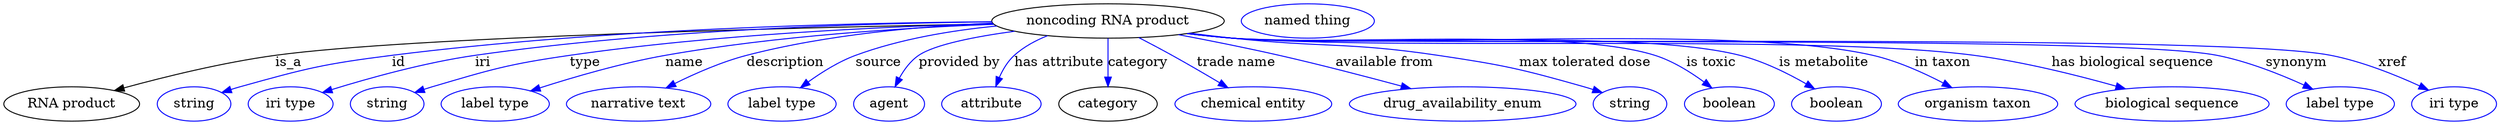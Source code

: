 digraph {
	graph [bb="0,0,2602,123"];
	node [label="\N"];
	"noncoding RNA product"	[height=0.5,
		label="noncoding RNA product",
		pos="1152.8,105",
		width=3.3761];
	"RNA product"	[height=0.5,
		pos="70.844,18",
		width=1.9679];
	"noncoding RNA product" -> "RNA product"	[label=is_a,
		lp="296.84,61.5",
		pos="e,115.45,32.154 1032.7,102.01 828.98,98.156 424,88.304 282.84,69 228.56,61.576 167.82,46.54 125.31,34.886"];
	id	[color=blue,
		height=0.5,
		label=string,
		pos="197.84,18",
		width=1.0652];
	"noncoding RNA product" -> id	[color=blue,
		label=id,
		lp="411.84,61.5",
		pos="e,226.83,29.979 1031.2,104.19 882.77,103.07 624.43,96.748 404.84,69 333.24,59.952 315.35,55.425 245.84,36 242.74,35.132 239.54,34.165 \
236.34,33.146",
		style=solid];
	iri	[color=blue,
		height=0.5,
		label="iri type",
		pos="298.84,18",
		width=1.2277];
	"noncoding RNA product" -> iri	[color=blue,
		label=iri,
		lp="499.84,61.5",
		pos="e,332.2,30.049 1031.3,104.1 898.2,102.7 678.81,95.92 491.84,69 439.48,61.461 380.85,45.101 342.1,33.141",
		style=solid];
	type	[color=blue,
		height=0.5,
		label=string,
		pos="399.84,18",
		width=1.0652];
	"noncoding RNA product" -> type	[color=blue,
		label=type,
		lp="606.84,61.5",
		pos="e,428.49,29.989 1032.8,102.18 918.58,99.116 742.26,90.915 590.84,69 525.86,59.595 509.83,54.534 446.84,36 443.94,35.146 440.96,34.209 \
437.97,33.227",
		style=solid];
	name	[color=blue,
		height=0.5,
		label="label type",
		pos="512.84,18",
		width=1.5707];
	"noncoding RNA product" -> name	[color=blue,
		label=name,
		lp="710.84,61.5",
		pos="e,549.85,31.719 1033.3,101.44 939.58,97.87 806.1,89.346 690.84,69 645.48,60.992 595.04,46.25 559.47,34.84",
		style=solid];
	description	[color=blue,
		height=0.5,
		label="narrative text",
		pos="662.84,18",
		width=2.0943];
	"noncoding RNA product" -> description	[color=blue,
		label=description,
		lp="816.34,61.5",
		pos="e,691.64,34.87 1032.3,102.7 957.42,99.474 859.81,90.851 775.84,69 749.8,62.223 722.15,50.083 700.72,39.462",
		style=solid];
	source	[color=blue,
		height=0.5,
		label="label type",
		pos="812.84,18",
		width=1.5707];
	"noncoding RNA product" -> source	[color=blue,
		label=source,
		lp="913.84,61.5",
		pos="e,832.11,35.006 1036.6,99.633 989.85,95.05 936.18,86.13 889.84,69 872.14,62.455 854.34,51.266 840.32,41.13",
		style=solid];
	"provided by"	[color=blue,
		height=0.5,
		label=agent,
		pos="924.84,18",
		width=1.0291];
	"noncoding RNA product" -> "provided by"	[color=blue,
		label="provided by",
		lp="998.34,61.5",
		pos="e,931.1,36.035 1055.5,94.191 1014.5,88.553 972.52,80.306 955.84,69 947.19,63.129 940.49,53.953 935.58,45.055",
		style=solid];
	"has attribute"	[color=blue,
		height=0.5,
		label=attribute,
		pos="1031.8,18",
		width=1.4443];
	"noncoding RNA product" -> "has attribute"	[color=blue,
		label="has attribute",
		lp="1101.8,61.5",
		pos="e,1036.1,36.353 1089.1,89.568 1076.7,84.579 1064.6,77.906 1054.8,69 1048.1,62.786 1043.1,54.17 1039.6,45.84",
		style=solid];
	category	[height=0.5,
		pos="1152.8,18",
		width=1.4263];
	"noncoding RNA product" -> category	[color=blue,
		label=category,
		lp="1184.3,61.5",
		pos="e,1152.8,36.175 1152.8,86.799 1152.8,75.163 1152.8,59.548 1152.8,46.237",
		style=solid];
	"trade name"	[color=blue,
		height=0.5,
		label="chemical entity",
		pos="1303.8,18",
		width=2.2748];
	"noncoding RNA product" -> "trade name"	[color=blue,
		label="trade name",
		lp="1286.8,61.5",
		pos="e,1277.6,35.143 1185.1,87.624 1196.2,81.867 1208.6,75.269 1219.8,69 1236,59.957 1253.7,49.52 1268.7,40.529",
		style=solid];
	"available from"	[color=blue,
		height=0.5,
		label=drug_availability_enum,
		pos="1521.8,18",
		width=3.2858];
	"noncoding RNA product" -> "available from"	[color=blue,
		label="available from",
		lp="1441.3,61.5",
		pos="e,1468,34.151 1226.7,90.671 1259,84.54 1297.4,76.884 1331.8,69 1374.1,59.322 1421.2,46.935 1457.9,36.911",
		style=solid];
	"max tolerated dose"	[color=blue,
		height=0.5,
		label=string,
		pos="1696.8,18",
		width=1.0652];
	"noncoding RNA product" -> "max tolerated dose"	[color=blue,
		label="max tolerated dose",
		lp="1650.8,61.5",
		pos="e,1667.8,29.935 1238.8,92.193 1253.5,90.338 1268.6,88.531 1282.8,87 1377.7,76.809 1402.5,83.155 1496.8,69 1565.2,58.748 1582.4,54.911 \
1648.8,36 1651.9,35.117 1655.1,34.141 1658.3,33.115",
		style=solid];
	"is toxic"	[color=blue,
		height=0.5,
		label=boolean,
		pos="1799.8,18",
		width=1.2999];
	"noncoding RNA product" -> "is toxic"	[color=blue,
		label="is toxic",
		lp="1781.8,61.5",
		pos="e,1782,34.849 1236.6,91.925 1252,90.032 1267.9,88.282 1282.8,87 1380.6,78.633 1630.5,99.047 1723.8,69 1742,63.15 1760,51.673 1773.9,\
41.189",
		style=solid];
	"is metabolite"	[color=blue,
		height=0.5,
		label=boolean,
		pos="1911.8,18",
		width=1.2999];
	"noncoding RNA product" -> "is metabolite"	[color=blue,
		label="is metabolite",
		lp="1899.8,61.5",
		pos="e,1889.1,33.93 1236.3,91.884 1251.7,89.983 1267.8,88.24 1282.8,87 1400.1,77.363 1697.8,97.967 1811.8,69 1836.1,62.838 1861.3,50.204 \
1880.3,39.178",
		style=solid];
	"in taxon"	[color=blue,
		height=0.5,
		label="organism taxon",
		pos="2059.8,18",
		width=2.3109];
	"noncoding RNA product" -> "in taxon"	[color=blue,
		label="in taxon",
		lp="2023.8,61.5",
		pos="e,2032.7,35.192 1235.9,91.839 1251.5,89.93 1267.6,88.196 1282.8,87 1430.9,75.357 1806.2,102.64 1950.8,69 1976.3,63.07 2003.1,50.902 \
2023.7,40.055",
		style=solid];
	"has biological sequence"	[color=blue,
		height=0.5,
		label="biological sequence",
		pos="2262.8,18",
		width=2.8164];
	"noncoding RNA product" -> "has biological sequence"	[color=blue,
		label="has biological sequence",
		lp="2222.3,61.5",
		pos="e,2214.3,33.918 1235.9,91.793 1251.5,89.889 1267.6,88.168 1282.8,87 1454.4,73.827 1886.3,91.42 2056.8,69 2107.4,62.354 2163.6,48.253 \
2204.5,36.714",
		style=solid];
	synonym	[color=blue,
		height=0.5,
		label="label type",
		pos="2438.8,18",
		width=1.5707];
	"noncoding RNA product" -> synonym	[color=blue,
		label=synonym,
		lp="2393.8,61.5",
		pos="e,2410.2,33.573 1235.6,91.764 1251.2,89.849 1267.5,88.132 1282.8,87 1396.8,78.58 2198.8,91.131 2310.8,69 2342.4,62.771 2376.2,49.241 \
2401.1,37.825",
		style=solid];
	xref	[color=blue,
		height=0.5,
		label="iri type",
		pos="2557.8,18",
		width=1.2277];
	"noncoding RNA product" -> xref	[color=blue,
		label=xref,
		lp="2494.3,61.5",
		pos="e,2531.2,32.643 1235.6,91.742 1251.2,89.829 1267.5,88.118 1282.8,87 1410,77.721 2304.8,93.578 2429.8,69 2462.2,62.636 2497,48.551 \
2522.1,36.947",
		style=solid];
	"named thing_category"	[color=blue,
		height=0.5,
		label="named thing",
		pos="1361.8,105",
		width=1.9318];
}
